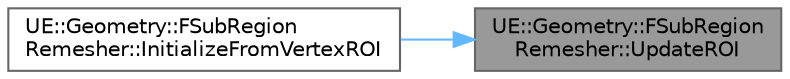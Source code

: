 digraph "UE::Geometry::FSubRegionRemesher::UpdateROI"
{
 // INTERACTIVE_SVG=YES
 // LATEX_PDF_SIZE
  bgcolor="transparent";
  edge [fontname=Helvetica,fontsize=10,labelfontname=Helvetica,labelfontsize=10];
  node [fontname=Helvetica,fontsize=10,shape=box,height=0.2,width=0.4];
  rankdir="RL";
  Node1 [id="Node000001",label="UE::Geometry::FSubRegion\lRemesher::UpdateROI",height=0.2,width=0.4,color="gray40", fillcolor="grey60", style="filled", fontcolor="black",tooltip="Update the internal data structures in preparation for a call to FRemesher::BasicRemeshPass."];
  Node1 -> Node2 [id="edge1_Node000001_Node000002",dir="back",color="steelblue1",style="solid",tooltip=" "];
  Node2 [id="Node000002",label="UE::Geometry::FSubRegion\lRemesher::InitializeFromVertexROI",height=0.2,width=0.4,color="grey40", fillcolor="white", style="filled",URL="$d8/d3f/classUE_1_1Geometry_1_1FSubRegionRemesher.html#a552ffd6c80d00a008b9d0fdeb388d4be",tooltip="Initialize edge-subregion ROI from the VertexROI member that has been externally initialized."];
}
